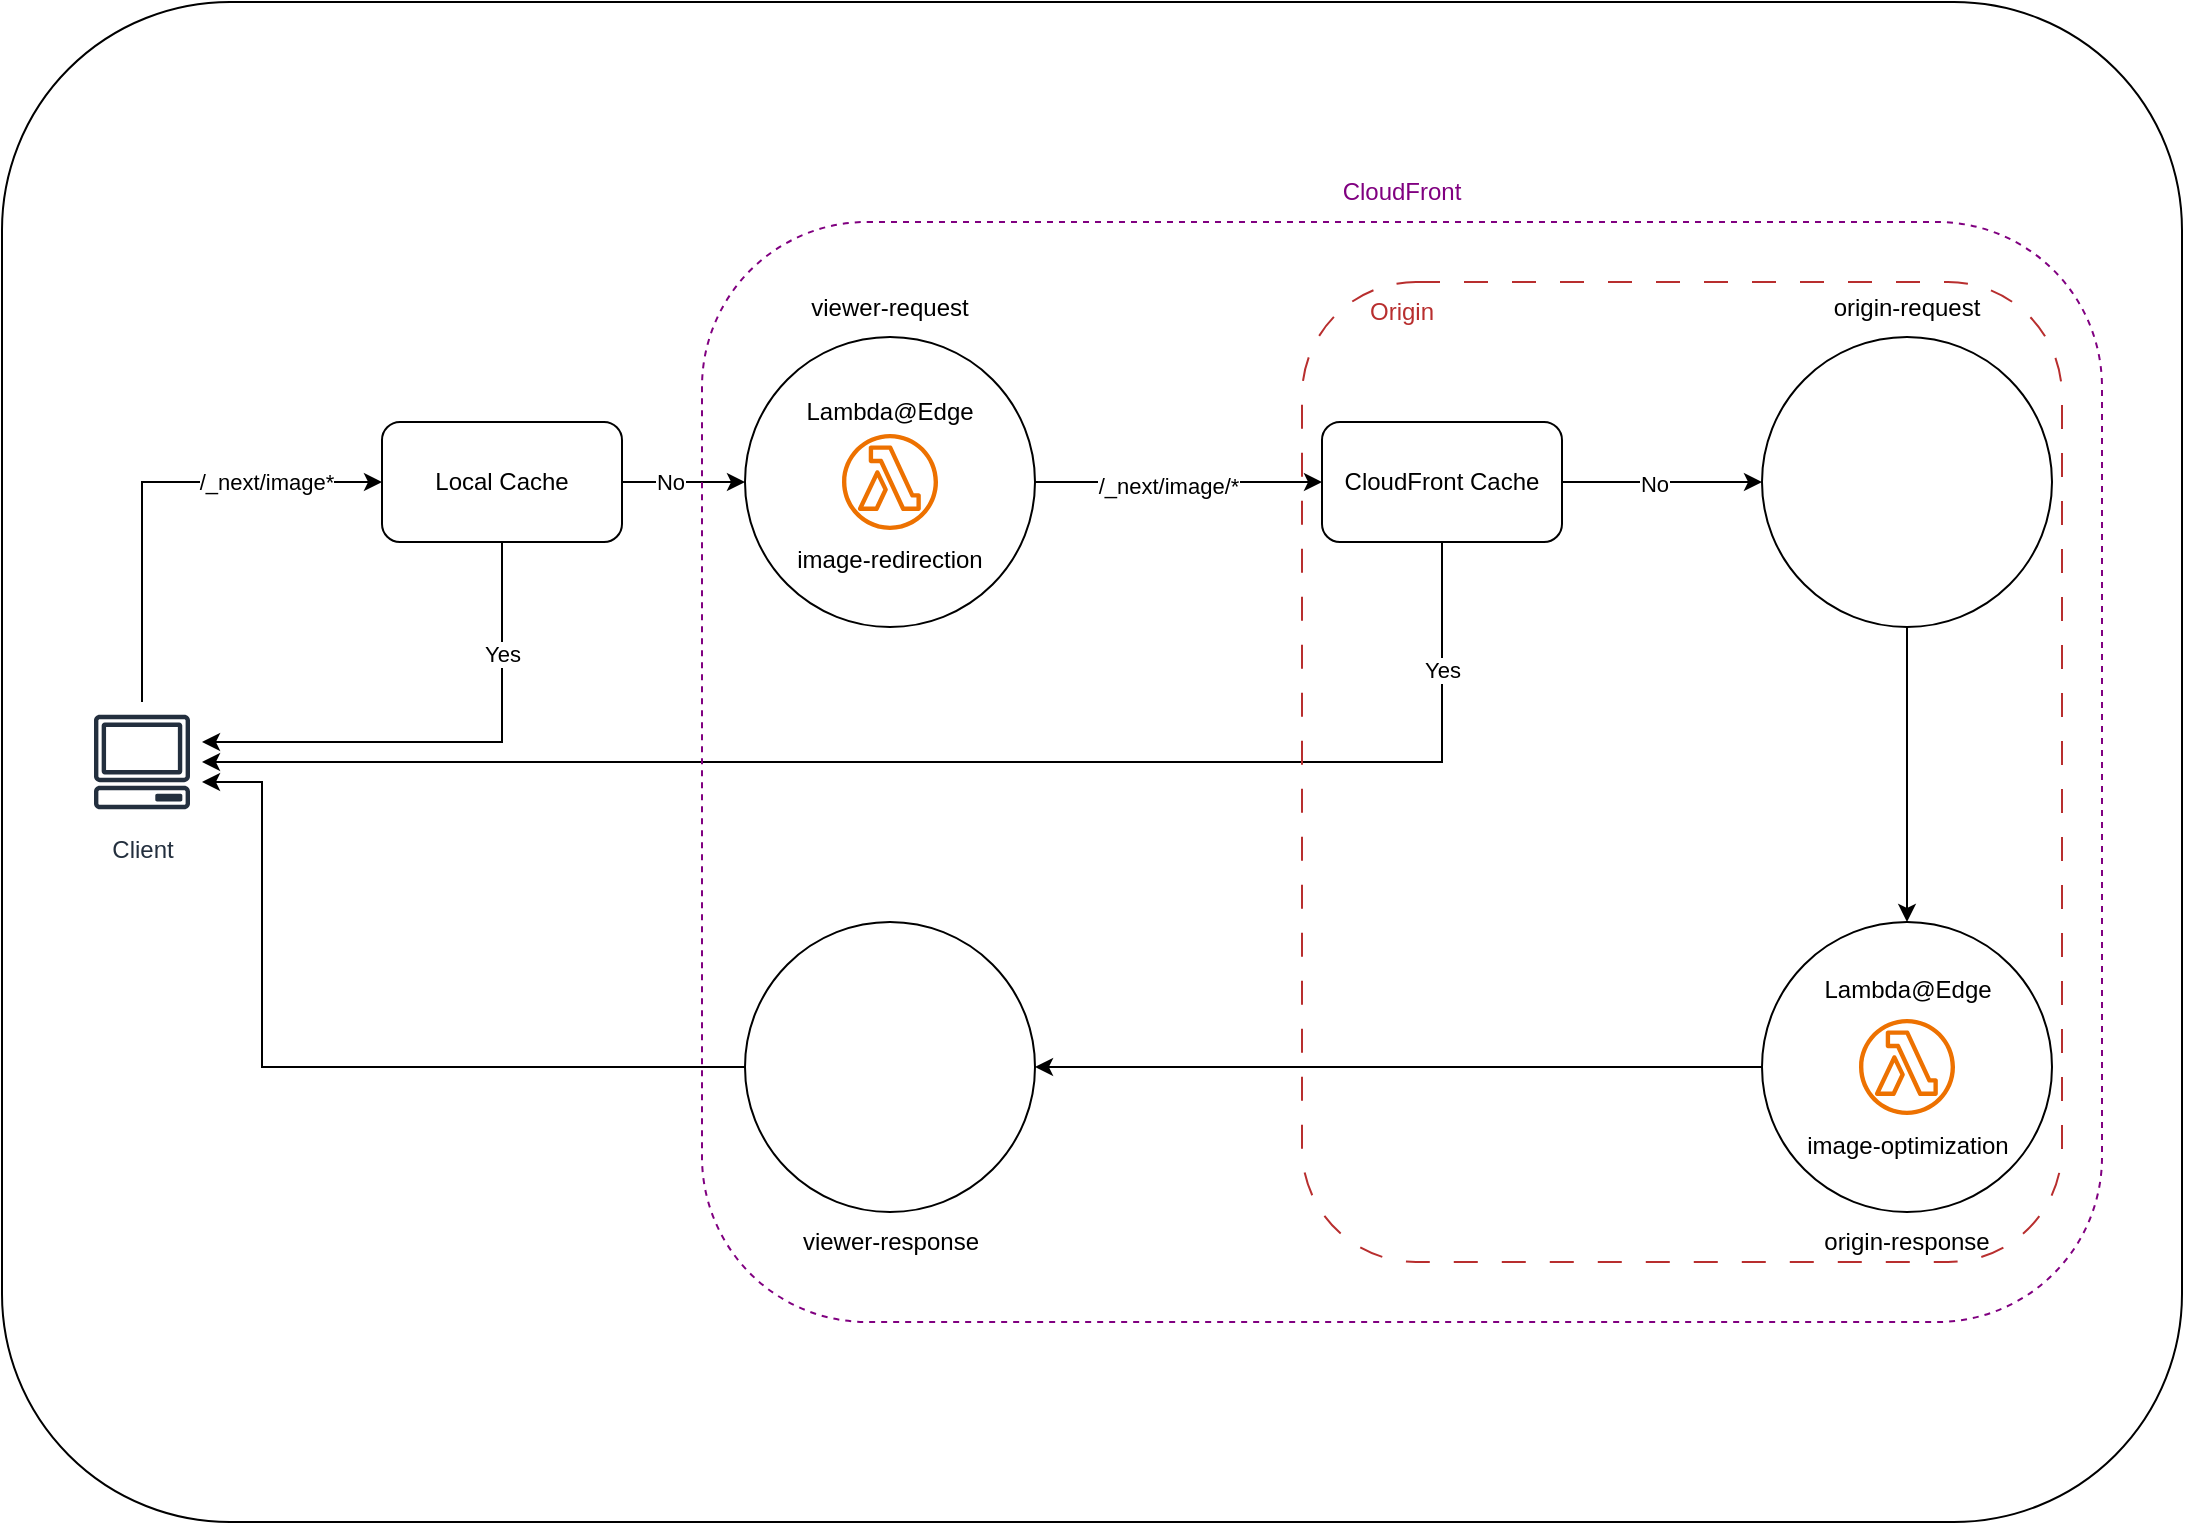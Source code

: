 <mxfile version="22.0.8" type="device">
  <diagram name="Page-1" id="0Jlue8JM9_nb3-bwZYf0">
    <mxGraphModel dx="1228" dy="1182" grid="1" gridSize="10" guides="1" tooltips="1" connect="1" arrows="1" fold="1" page="1" pageScale="1" pageWidth="1169" pageHeight="827" math="0" shadow="0">
      <root>
        <mxCell id="0" />
        <mxCell id="1" parent="0" />
        <mxCell id="Byr1w5icudwakq76xwVK-25" value="" style="ellipse;whiteSpace=wrap;html=1;aspect=fixed;fillColor=none;" parent="1" vertex="1">
          <mxGeometry x="411.5" y="207.5" width="145" height="145" as="geometry" />
        </mxCell>
        <mxCell id="Byr1w5icudwakq76xwVK-2" value="" style="rounded=1;whiteSpace=wrap;html=1;fillColor=none;" parent="1" vertex="1">
          <mxGeometry x="40" y="40" width="1090" height="760" as="geometry" />
        </mxCell>
        <mxCell id="Byr1w5icudwakq76xwVK-12" value="" style="edgeStyle=orthogonalEdgeStyle;rounded=0;orthogonalLoop=1;jettySize=auto;html=1;" parent="1" source="Byr1w5icudwakq76xwVK-4" target="Byr1w5icudwakq76xwVK-6" edge="1">
          <mxGeometry relative="1" as="geometry">
            <mxPoint x="140.0" y="414" as="targetPoint" />
            <Array as="points">
              <mxPoint x="290" y="410" />
            </Array>
          </mxGeometry>
        </mxCell>
        <mxCell id="Byr1w5icudwakq76xwVK-13" value="Yes" style="edgeLabel;html=1;align=center;verticalAlign=middle;resizable=0;points=[];" parent="Byr1w5icudwakq76xwVK-12" vertex="1" connectable="0">
          <mxGeometry x="-0.629" y="-1" relative="1" as="geometry">
            <mxPoint x="1" y="9" as="offset" />
          </mxGeometry>
        </mxCell>
        <mxCell id="Byr1w5icudwakq76xwVK-15" value="" style="edgeStyle=orthogonalEdgeStyle;rounded=0;orthogonalLoop=1;jettySize=auto;html=1;entryX=0;entryY=0.5;entryDx=0;entryDy=0;" parent="1" source="Byr1w5icudwakq76xwVK-4" target="Byr1w5icudwakq76xwVK-25" edge="1">
          <mxGeometry relative="1" as="geometry">
            <mxPoint x="420" y="280" as="targetPoint" />
          </mxGeometry>
        </mxCell>
        <mxCell id="Byr1w5icudwakq76xwVK-16" value="No" style="edgeLabel;html=1;align=center;verticalAlign=middle;resizable=0;points=[];" parent="Byr1w5icudwakq76xwVK-15" vertex="1" connectable="0">
          <mxGeometry x="0.147" y="2" relative="1" as="geometry">
            <mxPoint x="-12" y="2" as="offset" />
          </mxGeometry>
        </mxCell>
        <mxCell id="Byr1w5icudwakq76xwVK-4" value="Local Cache" style="rounded=1;whiteSpace=wrap;html=1;fillColor=none;" parent="1" vertex="1">
          <mxGeometry x="230" y="250" width="120" height="60" as="geometry" />
        </mxCell>
        <mxCell id="Byr1w5icudwakq76xwVK-9" value="" style="edgeStyle=orthogonalEdgeStyle;rounded=0;orthogonalLoop=1;jettySize=auto;html=1;entryX=0;entryY=0.5;entryDx=0;entryDy=0;" parent="1" source="Byr1w5icudwakq76xwVK-6" target="Byr1w5icudwakq76xwVK-4" edge="1">
          <mxGeometry relative="1" as="geometry">
            <mxPoint x="110" y="310" as="targetPoint" />
            <Array as="points">
              <mxPoint x="110" y="280" />
            </Array>
          </mxGeometry>
        </mxCell>
        <mxCell id="Byr1w5icudwakq76xwVK-10" value="/_next/image*" style="edgeLabel;html=1;align=center;verticalAlign=middle;resizable=0;points=[];" parent="Byr1w5icudwakq76xwVK-9" vertex="1" connectable="0">
          <mxGeometry x="0.377" y="-1" relative="1" as="geometry">
            <mxPoint x="13" y="-1" as="offset" />
          </mxGeometry>
        </mxCell>
        <mxCell id="Byr1w5icudwakq76xwVK-6" value="Client" style="sketch=0;outlineConnect=0;fontColor=#232F3E;gradientColor=none;strokeColor=#232F3E;fillColor=none;dashed=0;verticalLabelPosition=bottom;verticalAlign=top;align=center;html=1;fontSize=12;fontStyle=0;aspect=fixed;shape=mxgraph.aws4.resourceIcon;resIcon=mxgraph.aws4.client;" parent="1" vertex="1">
          <mxGeometry x="80" y="390" width="60" height="60" as="geometry" />
        </mxCell>
        <mxCell id="Byr1w5icudwakq76xwVK-17" style="edgeStyle=orthogonalEdgeStyle;rounded=0;orthogonalLoop=1;jettySize=auto;html=1;exitX=0.5;exitY=1;exitDx=0;exitDy=0;" parent="1" source="Byr1w5icudwakq76xwVK-7" target="Byr1w5icudwakq76xwVK-6" edge="1">
          <mxGeometry relative="1" as="geometry">
            <mxPoint x="260" y="420" as="targetPoint" />
            <Array as="points">
              <mxPoint x="760" y="420" />
            </Array>
          </mxGeometry>
        </mxCell>
        <mxCell id="Byr1w5icudwakq76xwVK-18" value="Yes" style="edgeLabel;html=1;align=center;verticalAlign=middle;resizable=0;points=[];" parent="Byr1w5icudwakq76xwVK-17" vertex="1" connectable="0">
          <mxGeometry x="-0.825" relative="1" as="geometry">
            <mxPoint as="offset" />
          </mxGeometry>
        </mxCell>
        <mxCell id="Byr1w5icudwakq76xwVK-32" style="edgeStyle=orthogonalEdgeStyle;rounded=0;orthogonalLoop=1;jettySize=auto;html=1;exitX=1;exitY=0.5;exitDx=0;exitDy=0;" parent="1" source="Byr1w5icudwakq76xwVK-7" edge="1">
          <mxGeometry relative="1" as="geometry">
            <mxPoint x="920" y="280" as="targetPoint" />
          </mxGeometry>
        </mxCell>
        <mxCell id="Byr1w5icudwakq76xwVK-33" value="No" style="edgeLabel;html=1;align=center;verticalAlign=middle;resizable=0;points=[];" parent="Byr1w5icudwakq76xwVK-32" vertex="1" connectable="0">
          <mxGeometry x="-0.085" y="-1" relative="1" as="geometry">
            <mxPoint as="offset" />
          </mxGeometry>
        </mxCell>
        <mxCell id="Byr1w5icudwakq76xwVK-7" value="CloudFront Cache" style="rounded=1;whiteSpace=wrap;html=1;fillColor=none;" parent="1" vertex="1">
          <mxGeometry x="700" y="250" width="120" height="60" as="geometry" />
        </mxCell>
        <mxCell id="Byr1w5icudwakq76xwVK-20" value="" style="sketch=0;outlineConnect=0;fontColor=#232F3E;gradientColor=none;fillColor=#ED7100;strokeColor=none;dashed=0;verticalLabelPosition=bottom;verticalAlign=top;align=center;html=1;fontSize=12;fontStyle=0;aspect=fixed;pointerEvents=1;shape=mxgraph.aws4.lambda_function;" parent="1" vertex="1">
          <mxGeometry x="460" y="256" width="48" height="48" as="geometry" />
        </mxCell>
        <mxCell id="Byr1w5icudwakq76xwVK-21" value="Lambda@Edge" style="text;html=1;strokeColor=none;fillColor=none;align=center;verticalAlign=middle;whiteSpace=wrap;rounded=0;" parent="1" vertex="1">
          <mxGeometry x="454" y="230" width="60" height="30" as="geometry" />
        </mxCell>
        <mxCell id="Byr1w5icudwakq76xwVK-24" value="image-redirection" style="text;html=1;strokeColor=none;fillColor=none;align=center;verticalAlign=middle;whiteSpace=wrap;rounded=0;" parent="1" vertex="1">
          <mxGeometry x="431" y="304" width="106" height="30" as="geometry" />
        </mxCell>
        <mxCell id="Byr1w5icudwakq76xwVK-26" style="edgeStyle=orthogonalEdgeStyle;rounded=0;orthogonalLoop=1;jettySize=auto;html=1;exitX=1;exitY=0.5;exitDx=0;exitDy=0;entryX=0;entryY=0.5;entryDx=0;entryDy=0;" parent="1" source="Byr1w5icudwakq76xwVK-25" target="Byr1w5icudwakq76xwVK-7" edge="1">
          <mxGeometry relative="1" as="geometry" />
        </mxCell>
        <mxCell id="Byr1w5icudwakq76xwVK-27" value="/_next/image/*" style="edgeLabel;html=1;align=center;verticalAlign=middle;resizable=0;points=[];" parent="Byr1w5icudwakq76xwVK-26" vertex="1" connectable="0">
          <mxGeometry x="-0.075" y="-2" relative="1" as="geometry">
            <mxPoint as="offset" />
          </mxGeometry>
        </mxCell>
        <mxCell id="Byr1w5icudwakq76xwVK-41" style="edgeStyle=orthogonalEdgeStyle;rounded=0;orthogonalLoop=1;jettySize=auto;html=1;exitX=0;exitY=0.5;exitDx=0;exitDy=0;entryX=1;entryY=0.5;entryDx=0;entryDy=0;" parent="1" source="Byr1w5icudwakq76xwVK-28" target="Byr1w5icudwakq76xwVK-39" edge="1">
          <mxGeometry relative="1" as="geometry" />
        </mxCell>
        <mxCell id="Byr1w5icudwakq76xwVK-28" value="" style="ellipse;whiteSpace=wrap;html=1;aspect=fixed;fillColor=none;" parent="1" vertex="1">
          <mxGeometry x="920" y="500" width="145" height="145" as="geometry" />
        </mxCell>
        <mxCell id="Byr1w5icudwakq76xwVK-29" value="" style="sketch=0;outlineConnect=0;fontColor=#232F3E;gradientColor=none;fillColor=#ED7100;strokeColor=none;dashed=0;verticalLabelPosition=bottom;verticalAlign=top;align=center;html=1;fontSize=12;fontStyle=0;aspect=fixed;pointerEvents=1;shape=mxgraph.aws4.lambda_function;" parent="1" vertex="1">
          <mxGeometry x="968.5" y="548.5" width="48" height="48" as="geometry" />
        </mxCell>
        <mxCell id="Byr1w5icudwakq76xwVK-30" value="Lambda@Edge" style="text;html=1;strokeColor=none;fillColor=none;align=center;verticalAlign=middle;whiteSpace=wrap;rounded=0;" parent="1" vertex="1">
          <mxGeometry x="962.5" y="518.5" width="60" height="30" as="geometry" />
        </mxCell>
        <mxCell id="Byr1w5icudwakq76xwVK-31" value="image-optimization" style="text;html=1;strokeColor=none;fillColor=none;align=center;verticalAlign=middle;whiteSpace=wrap;rounded=0;" parent="1" vertex="1">
          <mxGeometry x="939.5" y="596.5" width="106" height="30" as="geometry" />
        </mxCell>
        <mxCell id="Byr1w5icudwakq76xwVK-34" value="viewer-request" style="text;html=1;strokeColor=none;fillColor=none;align=center;verticalAlign=middle;whiteSpace=wrap;rounded=0;" parent="1" vertex="1">
          <mxGeometry x="419" y="177.5" width="130" height="30" as="geometry" />
        </mxCell>
        <mxCell id="Byr1w5icudwakq76xwVK-35" value="origin-response" style="text;html=1;strokeColor=none;fillColor=none;align=center;verticalAlign=middle;whiteSpace=wrap;rounded=0;" parent="1" vertex="1">
          <mxGeometry x="941.25" y="645" width="102.5" height="30" as="geometry" />
        </mxCell>
        <mxCell id="Byr1w5icudwakq76xwVK-36" value="" style="ellipse;whiteSpace=wrap;html=1;aspect=fixed;fillColor=none;" parent="1" vertex="1">
          <mxGeometry x="920" y="207.5" width="145" height="145" as="geometry" />
        </mxCell>
        <mxCell id="Byr1w5icudwakq76xwVK-37" value="origin-request" style="text;html=1;strokeColor=none;fillColor=none;align=center;verticalAlign=middle;whiteSpace=wrap;rounded=0;" parent="1" vertex="1">
          <mxGeometry x="921.25" y="177.5" width="142.5" height="30" as="geometry" />
        </mxCell>
        <mxCell id="Byr1w5icudwakq76xwVK-38" style="edgeStyle=orthogonalEdgeStyle;rounded=0;orthogonalLoop=1;jettySize=auto;html=1;exitX=0.5;exitY=1;exitDx=0;exitDy=0;entryX=0.5;entryY=0;entryDx=0;entryDy=0;" parent="1" source="Byr1w5icudwakq76xwVK-36" target="Byr1w5icudwakq76xwVK-28" edge="1">
          <mxGeometry relative="1" as="geometry" />
        </mxCell>
        <mxCell id="Byr1w5icudwakq76xwVK-42" style="edgeStyle=orthogonalEdgeStyle;rounded=0;orthogonalLoop=1;jettySize=auto;html=1;exitX=0;exitY=0.5;exitDx=0;exitDy=0;" parent="1" source="Byr1w5icudwakq76xwVK-39" target="Byr1w5icudwakq76xwVK-6" edge="1">
          <mxGeometry relative="1" as="geometry">
            <Array as="points">
              <mxPoint x="170" y="573" />
              <mxPoint x="170" y="430" />
            </Array>
          </mxGeometry>
        </mxCell>
        <mxCell id="Byr1w5icudwakq76xwVK-39" value="" style="ellipse;whiteSpace=wrap;html=1;aspect=fixed;fillColor=none;" parent="1" vertex="1">
          <mxGeometry x="411.5" y="500" width="145" height="145" as="geometry" />
        </mxCell>
        <mxCell id="Byr1w5icudwakq76xwVK-40" value="viewer-response" style="text;html=1;strokeColor=none;fillColor=none;align=center;verticalAlign=middle;whiteSpace=wrap;rounded=0;" parent="1" vertex="1">
          <mxGeometry x="432.75" y="645" width="102.5" height="30" as="geometry" />
        </mxCell>
        <mxCell id="Byr1w5icudwakq76xwVK-43" value="" style="rounded=1;whiteSpace=wrap;html=1;fillColor=none;strokeColor=#800080;dashed=1;" parent="1" vertex="1">
          <mxGeometry x="390" y="150" width="700" height="550" as="geometry" />
        </mxCell>
        <mxCell id="Byr1w5icudwakq76xwVK-44" value="CloudFront" style="text;html=1;strokeColor=none;fillColor=none;align=center;verticalAlign=middle;whiteSpace=wrap;rounded=0;fontColor=#800080;" parent="1" vertex="1">
          <mxGeometry x="710" y="120" width="60" height="30" as="geometry" />
        </mxCell>
        <mxCell id="UGmEdehNRF1hxf0zbxYz-1" value="" style="rounded=1;whiteSpace=wrap;html=1;fontColor=default;fillColor=none;dashed=1;dashPattern=12 12;strokeColor=#B82E2E;" vertex="1" parent="1">
          <mxGeometry x="690" y="180" width="380" height="490" as="geometry" />
        </mxCell>
        <mxCell id="UGmEdehNRF1hxf0zbxYz-3" value="Origin" style="text;html=1;strokeColor=none;fillColor=none;align=center;verticalAlign=middle;whiteSpace=wrap;rounded=0;fontColor=#B82E2E;" vertex="1" parent="1">
          <mxGeometry x="710" y="180" width="60" height="30" as="geometry" />
        </mxCell>
      </root>
    </mxGraphModel>
  </diagram>
</mxfile>
